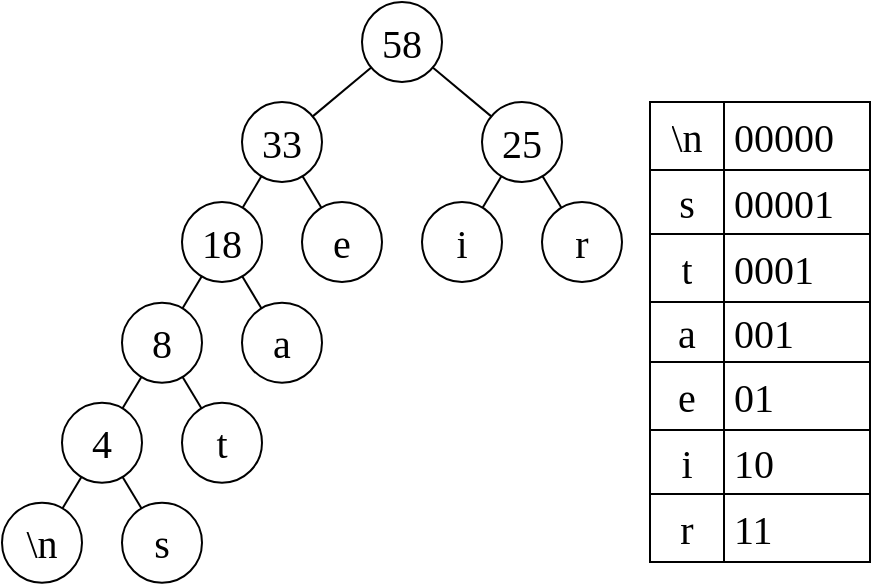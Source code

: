 <mxfile>
    <diagram id="PD0efYk7BR7c5SwIynE0" name="第 1 页">
        <mxGraphModel dx="661" dy="370" grid="1" gridSize="10" guides="1" tooltips="1" connect="1" arrows="1" fold="1" page="1" pageScale="1" pageWidth="827" pageHeight="1169" math="0" shadow="0">
            <root>
                <mxCell id="0"/>
                <mxCell id="1" parent="0"/>
                <mxCell id="51" value="" style="shape=table;startSize=0;container=1;collapsible=0;childLayout=tableLayout;fontSize=20;labelPosition=left;verticalLabelPosition=middle;align=right;verticalAlign=middle;fontFamily=Times New Roman;" parent="1" vertex="1">
                    <mxGeometry x="414" y="310" width="110" height="230" as="geometry"/>
                </mxCell>
                <mxCell id="52" value="" style="shape=tableRow;horizontal=0;startSize=0;swimlaneHead=0;swimlaneBody=0;top=0;left=0;bottom=0;right=0;collapsible=0;dropTarget=0;fillColor=none;points=[[0,0.5],[1,0.5]];portConstraint=eastwest;fontSize=20;fontFamily=Times New Roman;" parent="51" vertex="1">
                    <mxGeometry width="110" height="34" as="geometry"/>
                </mxCell>
                <mxCell id="53" value="\n" style="shape=partialRectangle;html=1;whiteSpace=wrap;connectable=0;overflow=hidden;fillColor=none;top=0;left=0;bottom=0;right=0;pointerEvents=1;fontSize=20;fontFamily=Times New Roman;" parent="52" vertex="1">
                    <mxGeometry width="37" height="34" as="geometry">
                        <mxRectangle width="37" height="34" as="alternateBounds"/>
                    </mxGeometry>
                </mxCell>
                <mxCell id="54" value="00000" style="shape=partialRectangle;html=1;whiteSpace=wrap;connectable=0;overflow=hidden;fillColor=none;top=0;left=0;bottom=0;right=0;pointerEvents=1;fontSize=20;labelPosition=center;verticalLabelPosition=middle;align=left;verticalAlign=middle;spacingLeft=3;fontFamily=Times New Roman;" parent="52" vertex="1">
                    <mxGeometry x="37" width="73" height="34" as="geometry">
                        <mxRectangle width="73" height="34" as="alternateBounds"/>
                    </mxGeometry>
                </mxCell>
                <mxCell id="55" value="" style="shape=tableRow;horizontal=0;startSize=0;swimlaneHead=0;swimlaneBody=0;top=0;left=0;bottom=0;right=0;collapsible=0;dropTarget=0;fillColor=none;points=[[0,0.5],[1,0.5]];portConstraint=eastwest;fontSize=20;fontFamily=Times New Roman;" parent="51" vertex="1">
                    <mxGeometry y="34" width="110" height="32" as="geometry"/>
                </mxCell>
                <mxCell id="56" value="s" style="shape=partialRectangle;html=1;whiteSpace=wrap;connectable=0;overflow=hidden;fillColor=none;top=0;left=0;bottom=0;right=0;pointerEvents=1;fontSize=20;fontFamily=Times New Roman;" parent="55" vertex="1">
                    <mxGeometry width="37" height="32" as="geometry">
                        <mxRectangle width="37" height="32" as="alternateBounds"/>
                    </mxGeometry>
                </mxCell>
                <mxCell id="57" value="00001" style="shape=partialRectangle;html=1;whiteSpace=wrap;connectable=0;overflow=hidden;fillColor=none;top=0;left=0;bottom=0;right=0;pointerEvents=1;fontSize=20;labelPosition=center;verticalLabelPosition=middle;align=left;verticalAlign=middle;spacingLeft=3;fontFamily=Times New Roman;" parent="55" vertex="1">
                    <mxGeometry x="37" width="73" height="32" as="geometry">
                        <mxRectangle width="73" height="32" as="alternateBounds"/>
                    </mxGeometry>
                </mxCell>
                <mxCell id="58" value="" style="shape=tableRow;horizontal=0;startSize=0;swimlaneHead=0;swimlaneBody=0;top=0;left=0;bottom=0;right=0;collapsible=0;dropTarget=0;fillColor=none;points=[[0,0.5],[1,0.5]];portConstraint=eastwest;fontSize=20;fontFamily=Times New Roman;" parent="51" vertex="1">
                    <mxGeometry y="66" width="110" height="34" as="geometry"/>
                </mxCell>
                <mxCell id="59" value="t" style="shape=partialRectangle;html=1;whiteSpace=wrap;connectable=0;overflow=hidden;fillColor=none;top=0;left=0;bottom=0;right=0;pointerEvents=1;fontSize=20;fontFamily=Times New Roman;" parent="58" vertex="1">
                    <mxGeometry width="37" height="34" as="geometry">
                        <mxRectangle width="37" height="34" as="alternateBounds"/>
                    </mxGeometry>
                </mxCell>
                <mxCell id="60" value="0001" style="shape=partialRectangle;html=1;whiteSpace=wrap;connectable=0;overflow=hidden;fillColor=none;top=0;left=0;bottom=0;right=0;pointerEvents=1;fontSize=20;labelPosition=center;verticalLabelPosition=middle;align=left;verticalAlign=middle;spacingLeft=3;fontFamily=Times New Roman;" parent="58" vertex="1">
                    <mxGeometry x="37" width="73" height="34" as="geometry">
                        <mxRectangle width="73" height="34" as="alternateBounds"/>
                    </mxGeometry>
                </mxCell>
                <mxCell id="61" value="" style="shape=tableRow;horizontal=0;startSize=0;swimlaneHead=0;swimlaneBody=0;top=0;left=0;bottom=0;right=0;collapsible=0;dropTarget=0;fillColor=none;points=[[0,0.5],[1,0.5]];portConstraint=eastwest;fontSize=20;fontFamily=Times New Roman;" parent="51" vertex="1">
                    <mxGeometry y="100" width="110" height="30" as="geometry"/>
                </mxCell>
                <mxCell id="62" value="a" style="shape=partialRectangle;html=1;whiteSpace=wrap;connectable=0;overflow=hidden;fillColor=none;top=0;left=0;bottom=0;right=0;pointerEvents=1;fontSize=20;fontFamily=Times New Roman;" parent="61" vertex="1">
                    <mxGeometry width="37" height="30" as="geometry">
                        <mxRectangle width="37" height="30" as="alternateBounds"/>
                    </mxGeometry>
                </mxCell>
                <mxCell id="63" value="001" style="shape=partialRectangle;html=1;whiteSpace=wrap;connectable=0;overflow=hidden;fillColor=none;top=0;left=0;bottom=0;right=0;pointerEvents=1;fontSize=20;labelPosition=center;verticalLabelPosition=middle;align=left;verticalAlign=middle;spacingLeft=3;fontFamily=Times New Roman;" parent="61" vertex="1">
                    <mxGeometry x="37" width="73" height="30" as="geometry">
                        <mxRectangle width="73" height="30" as="alternateBounds"/>
                    </mxGeometry>
                </mxCell>
                <mxCell id="64" value="" style="shape=tableRow;horizontal=0;startSize=0;swimlaneHead=0;swimlaneBody=0;top=0;left=0;bottom=0;right=0;collapsible=0;dropTarget=0;fillColor=none;points=[[0,0.5],[1,0.5]];portConstraint=eastwest;fontSize=20;fontFamily=Times New Roman;" parent="51" vertex="1">
                    <mxGeometry y="130" width="110" height="34" as="geometry"/>
                </mxCell>
                <mxCell id="65" value="e" style="shape=partialRectangle;html=1;whiteSpace=wrap;connectable=0;overflow=hidden;fillColor=none;top=0;left=0;bottom=0;right=0;pointerEvents=1;fontSize=20;fontFamily=Times New Roman;" parent="64" vertex="1">
                    <mxGeometry width="37" height="34" as="geometry">
                        <mxRectangle width="37" height="34" as="alternateBounds"/>
                    </mxGeometry>
                </mxCell>
                <mxCell id="66" value="01" style="shape=partialRectangle;html=1;whiteSpace=wrap;connectable=0;overflow=hidden;fillColor=none;top=0;left=0;bottom=0;right=0;pointerEvents=1;fontSize=20;labelPosition=center;verticalLabelPosition=middle;align=left;verticalAlign=middle;spacingLeft=3;fontFamily=Times New Roman;" parent="64" vertex="1">
                    <mxGeometry x="37" width="73" height="34" as="geometry">
                        <mxRectangle width="73" height="34" as="alternateBounds"/>
                    </mxGeometry>
                </mxCell>
                <mxCell id="73" value="" style="shape=tableRow;horizontal=0;startSize=0;swimlaneHead=0;swimlaneBody=0;top=0;left=0;bottom=0;right=0;collapsible=0;dropTarget=0;fillColor=none;points=[[0,0.5],[1,0.5]];portConstraint=eastwest;fontSize=20;fontFamily=Times New Roman;" parent="51" vertex="1">
                    <mxGeometry y="164" width="110" height="32" as="geometry"/>
                </mxCell>
                <mxCell id="74" value="i" style="shape=partialRectangle;html=1;whiteSpace=wrap;connectable=0;overflow=hidden;fillColor=none;top=0;left=0;bottom=0;right=0;pointerEvents=1;fontSize=20;fontFamily=Times New Roman;" parent="73" vertex="1">
                    <mxGeometry width="37" height="32" as="geometry">
                        <mxRectangle width="37" height="32" as="alternateBounds"/>
                    </mxGeometry>
                </mxCell>
                <mxCell id="75" value="10" style="shape=partialRectangle;html=1;whiteSpace=wrap;connectable=0;overflow=hidden;fillColor=none;top=0;left=0;bottom=0;right=0;pointerEvents=1;fontSize=20;labelPosition=center;verticalLabelPosition=middle;align=left;verticalAlign=middle;spacingLeft=3;fontFamily=Times New Roman;" parent="73" vertex="1">
                    <mxGeometry x="37" width="73" height="32" as="geometry">
                        <mxRectangle width="73" height="32" as="alternateBounds"/>
                    </mxGeometry>
                </mxCell>
                <mxCell id="67" value="" style="shape=tableRow;horizontal=0;startSize=0;swimlaneHead=0;swimlaneBody=0;top=0;left=0;bottom=0;right=0;collapsible=0;dropTarget=0;fillColor=none;points=[[0,0.5],[1,0.5]];portConstraint=eastwest;fontSize=20;fontFamily=Times New Roman;" parent="51" vertex="1">
                    <mxGeometry y="196" width="110" height="34" as="geometry"/>
                </mxCell>
                <mxCell id="68" value="r" style="shape=partialRectangle;html=1;whiteSpace=wrap;connectable=0;overflow=hidden;fillColor=none;top=0;left=0;bottom=0;right=0;pointerEvents=1;fontSize=20;fontFamily=Times New Roman;" parent="67" vertex="1">
                    <mxGeometry width="37" height="34" as="geometry">
                        <mxRectangle width="37" height="34" as="alternateBounds"/>
                    </mxGeometry>
                </mxCell>
                <mxCell id="69" value="11" style="shape=partialRectangle;html=1;whiteSpace=wrap;connectable=0;overflow=hidden;fillColor=none;top=0;left=0;bottom=0;right=0;pointerEvents=1;fontSize=20;labelPosition=center;verticalLabelPosition=middle;align=left;verticalAlign=middle;spacingLeft=3;fontFamily=Times New Roman;" parent="67" vertex="1">
                    <mxGeometry x="37" width="73" height="34" as="geometry">
                        <mxRectangle width="73" height="34" as="alternateBounds"/>
                    </mxGeometry>
                </mxCell>
                <mxCell id="2" value="\n" style="ellipse;whiteSpace=wrap;html=1;fontSize=20;fontFamily=Times New Roman;" parent="1" vertex="1">
                    <mxGeometry x="90" y="510.32" width="40" height="40" as="geometry"/>
                </mxCell>
                <mxCell id="26" style="edgeStyle=none;html=1;fontSize=20;endArrow=none;endFill=0;fontFamily=Times New Roman;" parent="1" source="3" target="2" edge="1">
                    <mxGeometry relative="1" as="geometry">
                        <mxPoint x="110" y="500.32" as="sourcePoint"/>
                        <mxPoint x="120" y="520.32" as="targetPoint"/>
                    </mxGeometry>
                </mxCell>
                <mxCell id="3" value="4" style="ellipse;whiteSpace=wrap;html=1;fontSize=20;fontFamily=Times New Roman;" parent="1" vertex="1">
                    <mxGeometry x="120" y="460.32" width="40" height="40" as="geometry"/>
                </mxCell>
                <mxCell id="4" value="s" style="ellipse;whiteSpace=wrap;html=1;fontSize=20;fontFamily=Times New Roman;" parent="1" vertex="1">
                    <mxGeometry x="150" y="510.32" width="40" height="40" as="geometry"/>
                </mxCell>
                <mxCell id="27" style="edgeStyle=none;html=1;fontSize=20;endArrow=none;endFill=0;fontFamily=Times New Roman;" parent="1" source="3" target="4" edge="1">
                    <mxGeometry relative="1" as="geometry"/>
                </mxCell>
                <mxCell id="5" value="t" style="ellipse;whiteSpace=wrap;html=1;fontSize=20;fontFamily=Times New Roman;" parent="1" vertex="1">
                    <mxGeometry x="180" y="460.32" width="40" height="40" as="geometry"/>
                </mxCell>
                <mxCell id="6" value="a" style="ellipse;whiteSpace=wrap;html=1;fontSize=20;fontFamily=Times New Roman;" parent="1" vertex="1">
                    <mxGeometry x="210" y="410.32" width="40" height="40" as="geometry"/>
                </mxCell>
                <mxCell id="24" style="edgeStyle=none;html=1;fontSize=20;endArrow=none;endFill=0;fontFamily=Times New Roman;" parent="1" source="7" target="3" edge="1">
                    <mxGeometry relative="1" as="geometry"/>
                </mxCell>
                <mxCell id="25" style="edgeStyle=none;html=1;fontSize=20;endArrow=none;endFill=0;fontFamily=Times New Roman;" parent="1" source="7" target="5" edge="1">
                    <mxGeometry relative="1" as="geometry"/>
                </mxCell>
                <mxCell id="7" value="8" style="ellipse;whiteSpace=wrap;html=1;fontSize=20;fontFamily=Times New Roman;" parent="1" vertex="1">
                    <mxGeometry x="150" y="410.32" width="40" height="40" as="geometry"/>
                </mxCell>
                <mxCell id="8" value="i" style="ellipse;whiteSpace=wrap;html=1;fontSize=20;fontFamily=Times New Roman;" parent="1" vertex="1">
                    <mxGeometry x="300" y="360" width="40" height="40" as="geometry"/>
                </mxCell>
                <mxCell id="9" value="e" style="ellipse;whiteSpace=wrap;html=1;fontSize=20;fontFamily=Times New Roman;" parent="1" vertex="1">
                    <mxGeometry x="240" y="360" width="40" height="40" as="geometry"/>
                </mxCell>
                <mxCell id="10" value="r" style="ellipse;whiteSpace=wrap;html=1;fontSize=20;fontFamily=Times New Roman;" parent="1" vertex="1">
                    <mxGeometry x="360" y="360" width="40" height="40" as="geometry"/>
                </mxCell>
                <mxCell id="20" style="edgeStyle=none;html=1;fontSize=20;endArrow=none;endFill=0;fontFamily=Times New Roman;" parent="1" source="11" target="8" edge="1">
                    <mxGeometry relative="1" as="geometry"/>
                </mxCell>
                <mxCell id="21" style="edgeStyle=none;html=1;fontSize=20;endArrow=none;endFill=0;fontFamily=Times New Roman;" parent="1" source="11" target="10" edge="1">
                    <mxGeometry relative="1" as="geometry">
                        <mxPoint x="370" y="370" as="targetPoint"/>
                    </mxGeometry>
                </mxCell>
                <mxCell id="11" value="25" style="ellipse;whiteSpace=wrap;html=1;fontSize=20;fontFamily=Times New Roman;" parent="1" vertex="1">
                    <mxGeometry x="330" y="310" width="40" height="40" as="geometry"/>
                </mxCell>
                <mxCell id="22" style="edgeStyle=none;html=1;fontSize=20;endArrow=none;endFill=0;fontFamily=Times New Roman;" parent="1" source="12" target="7" edge="1">
                    <mxGeometry relative="1" as="geometry">
                        <mxPoint x="176.422" y="399.997" as="sourcePoint"/>
                    </mxGeometry>
                </mxCell>
                <mxCell id="23" style="edgeStyle=none;html=1;fontSize=20;endArrow=none;endFill=0;fontFamily=Times New Roman;" parent="1" source="12" target="6" edge="1">
                    <mxGeometry relative="1" as="geometry"/>
                </mxCell>
                <mxCell id="12" value="18" style="ellipse;whiteSpace=wrap;html=1;fontSize=20;fontFamily=Times New Roman;" parent="1" vertex="1">
                    <mxGeometry x="180" y="360" width="40" height="40" as="geometry"/>
                </mxCell>
                <mxCell id="17" style="edgeStyle=none;html=1;fontSize=20;endArrow=none;endFill=0;fontFamily=Times New Roman;" parent="1" source="13" target="11" edge="1">
                    <mxGeometry relative="1" as="geometry"/>
                </mxCell>
                <mxCell id="13" value="58" style="ellipse;whiteSpace=wrap;html=1;fontSize=20;fontFamily=Times New Roman;" parent="1" vertex="1">
                    <mxGeometry x="270" y="260" width="40" height="40" as="geometry"/>
                </mxCell>
                <mxCell id="18" style="edgeStyle=none;html=1;fontSize=20;endArrow=none;endFill=0;fontFamily=Times New Roman;" parent="1" source="14" target="12" edge="1">
                    <mxGeometry relative="1" as="geometry"/>
                </mxCell>
                <mxCell id="19" style="edgeStyle=none;html=1;fontSize=20;endArrow=none;endFill=0;fontFamily=Times New Roman;" parent="1" source="14" target="9" edge="1">
                    <mxGeometry relative="1" as="geometry">
                        <mxPoint x="210" y="320" as="targetPoint"/>
                    </mxGeometry>
                </mxCell>
                <mxCell id="14" value="33" style="ellipse;whiteSpace=wrap;html=1;fontSize=20;fontFamily=Times New Roman;" parent="1" vertex="1">
                    <mxGeometry x="210" y="310" width="40" height="40" as="geometry"/>
                </mxCell>
                <mxCell id="16" style="edgeStyle=none;html=1;fontSize=20;endArrow=none;endFill=0;fontFamily=Times New Roman;" parent="1" source="13" target="14" edge="1">
                    <mxGeometry relative="1" as="geometry"/>
                </mxCell>
            </root>
        </mxGraphModel>
    </diagram>
</mxfile>